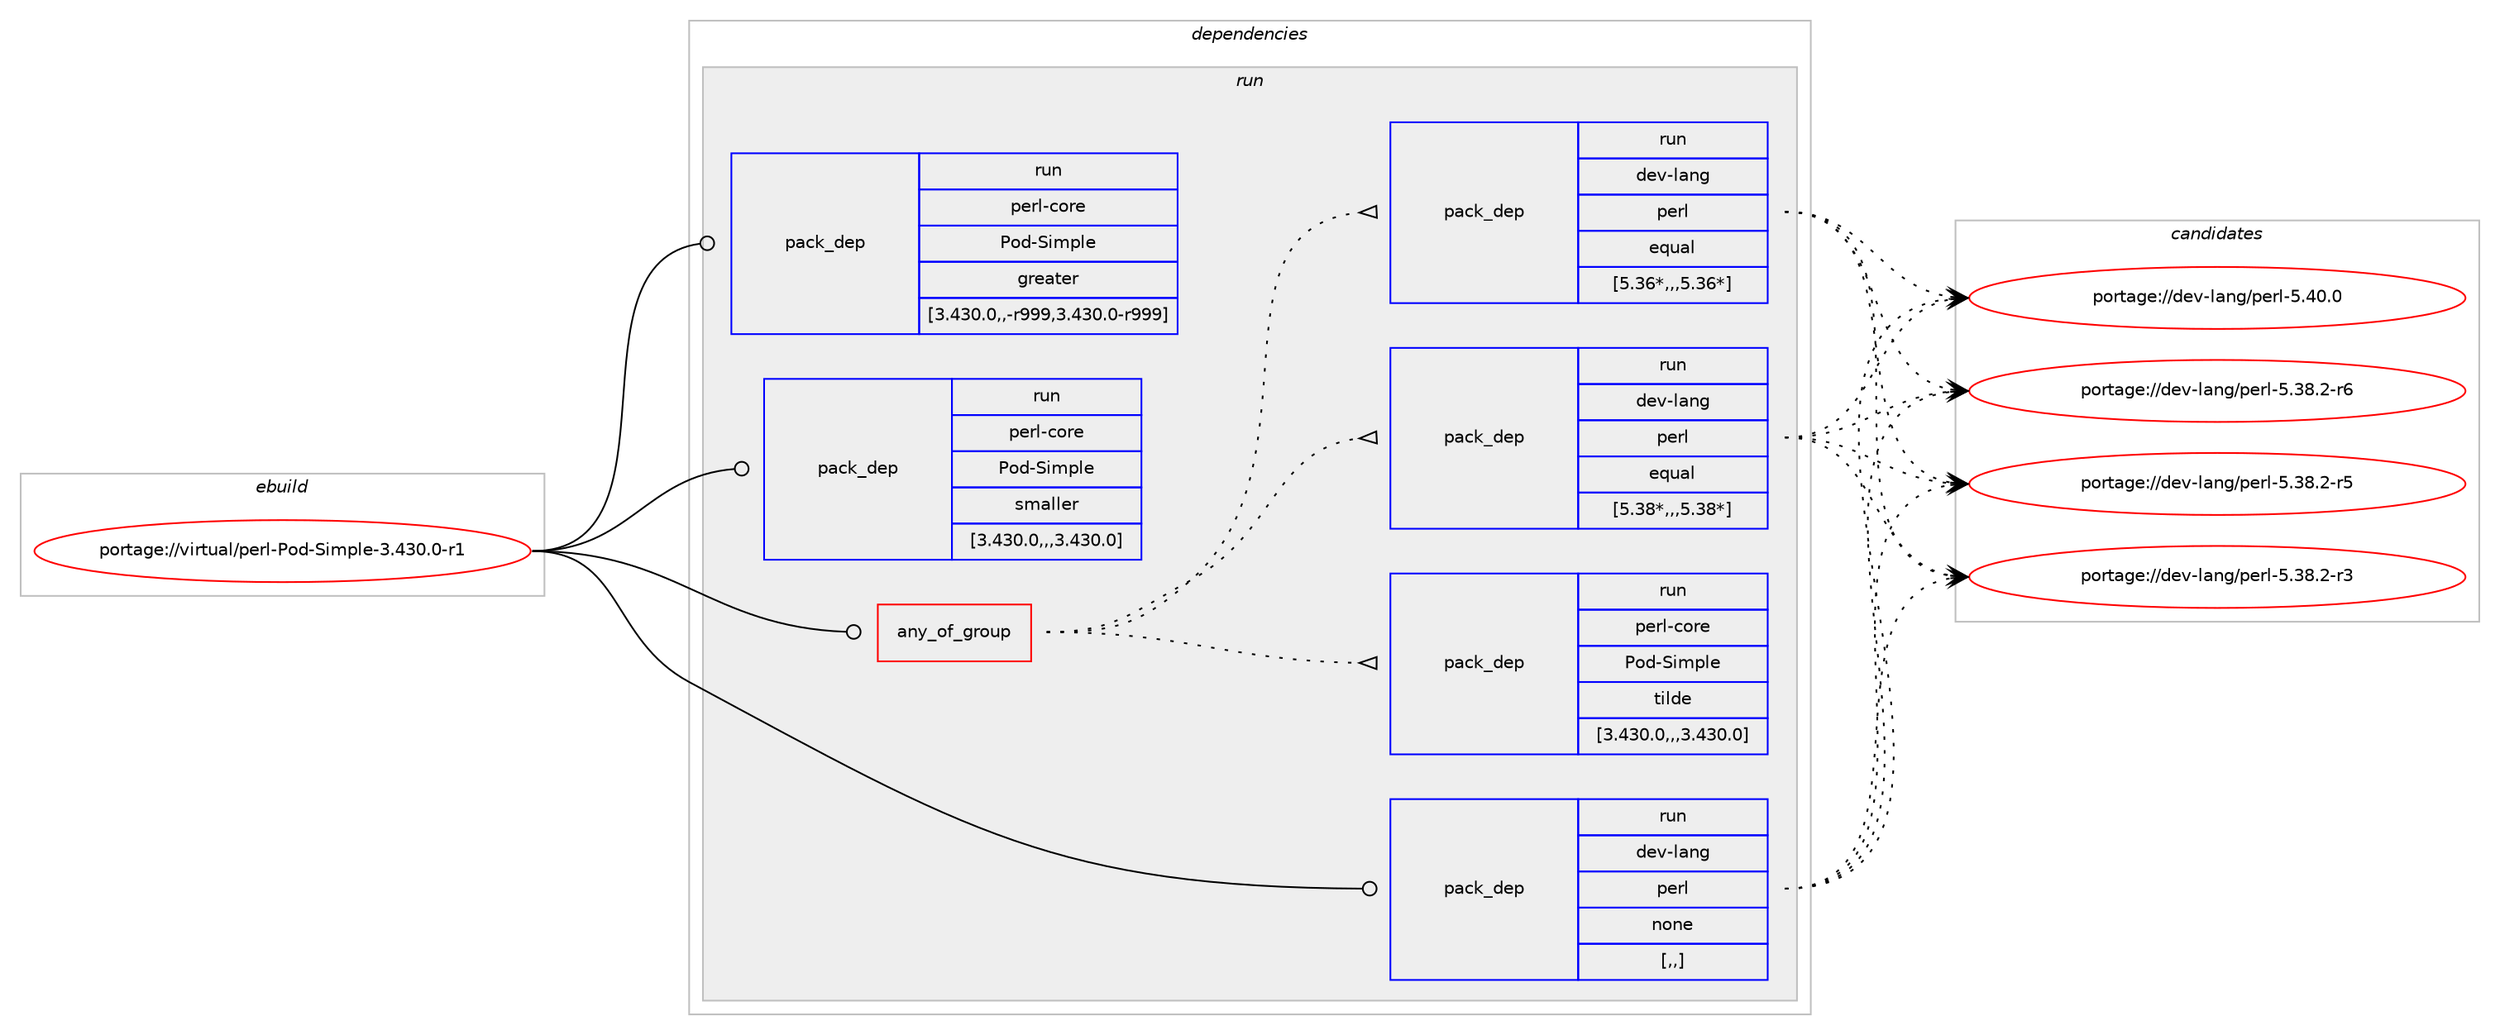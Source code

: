 digraph prolog {

# *************
# Graph options
# *************

newrank=true;
concentrate=true;
compound=true;
graph [rankdir=LR,fontname=Helvetica,fontsize=10,ranksep=1.5];#, ranksep=2.5, nodesep=0.2];
edge  [arrowhead=vee];
node  [fontname=Helvetica,fontsize=10];

# **********
# The ebuild
# **********

subgraph cluster_leftcol {
color=gray;
label=<<i>ebuild</i>>;
id [label="portage://virtual/perl-Pod-Simple-3.430.0-r1", color=red, width=4, href="../virtual/perl-Pod-Simple-3.430.0-r1.svg"];
}

# ****************
# The dependencies
# ****************

subgraph cluster_midcol {
color=gray;
label=<<i>dependencies</i>>;
subgraph cluster_compile {
fillcolor="#eeeeee";
style=filled;
label=<<i>compile</i>>;
}
subgraph cluster_compileandrun {
fillcolor="#eeeeee";
style=filled;
label=<<i>compile and run</i>>;
}
subgraph cluster_run {
fillcolor="#eeeeee";
style=filled;
label=<<i>run</i>>;
subgraph any40 {
dependency1348 [label=<<TABLE BORDER="0" CELLBORDER="1" CELLSPACING="0" CELLPADDING="4"><TR><TD CELLPADDING="10">any_of_group</TD></TR></TABLE>>, shape=none, color=red];subgraph pack1108 {
dependency1349 [label=<<TABLE BORDER="0" CELLBORDER="1" CELLSPACING="0" CELLPADDING="4" WIDTH="220"><TR><TD ROWSPAN="6" CELLPADDING="30">pack_dep</TD></TR><TR><TD WIDTH="110">run</TD></TR><TR><TD>dev-lang</TD></TR><TR><TD>perl</TD></TR><TR><TD>equal</TD></TR><TR><TD>[5.38*,,,5.38*]</TD></TR></TABLE>>, shape=none, color=blue];
}
dependency1348:e -> dependency1349:w [weight=20,style="dotted",arrowhead="oinv"];
subgraph pack1109 {
dependency1350 [label=<<TABLE BORDER="0" CELLBORDER="1" CELLSPACING="0" CELLPADDING="4" WIDTH="220"><TR><TD ROWSPAN="6" CELLPADDING="30">pack_dep</TD></TR><TR><TD WIDTH="110">run</TD></TR><TR><TD>dev-lang</TD></TR><TR><TD>perl</TD></TR><TR><TD>equal</TD></TR><TR><TD>[5.36*,,,5.36*]</TD></TR></TABLE>>, shape=none, color=blue];
}
dependency1348:e -> dependency1350:w [weight=20,style="dotted",arrowhead="oinv"];
subgraph pack1110 {
dependency1351 [label=<<TABLE BORDER="0" CELLBORDER="1" CELLSPACING="0" CELLPADDING="4" WIDTH="220"><TR><TD ROWSPAN="6" CELLPADDING="30">pack_dep</TD></TR><TR><TD WIDTH="110">run</TD></TR><TR><TD>perl-core</TD></TR><TR><TD>Pod-Simple</TD></TR><TR><TD>tilde</TD></TR><TR><TD>[3.430.0,,,3.430.0]</TD></TR></TABLE>>, shape=none, color=blue];
}
dependency1348:e -> dependency1351:w [weight=20,style="dotted",arrowhead="oinv"];
}
id:e -> dependency1348:w [weight=20,style="solid",arrowhead="odot"];
subgraph pack1111 {
dependency1352 [label=<<TABLE BORDER="0" CELLBORDER="1" CELLSPACING="0" CELLPADDING="4" WIDTH="220"><TR><TD ROWSPAN="6" CELLPADDING="30">pack_dep</TD></TR><TR><TD WIDTH="110">run</TD></TR><TR><TD>dev-lang</TD></TR><TR><TD>perl</TD></TR><TR><TD>none</TD></TR><TR><TD>[,,]</TD></TR></TABLE>>, shape=none, color=blue];
}
id:e -> dependency1352:w [weight=20,style="solid",arrowhead="odot"];
subgraph pack1112 {
dependency1353 [label=<<TABLE BORDER="0" CELLBORDER="1" CELLSPACING="0" CELLPADDING="4" WIDTH="220"><TR><TD ROWSPAN="6" CELLPADDING="30">pack_dep</TD></TR><TR><TD WIDTH="110">run</TD></TR><TR><TD>perl-core</TD></TR><TR><TD>Pod-Simple</TD></TR><TR><TD>greater</TD></TR><TR><TD>[3.430.0,,-r999,3.430.0-r999]</TD></TR></TABLE>>, shape=none, color=blue];
}
id:e -> dependency1353:w [weight=20,style="solid",arrowhead="odot"];
subgraph pack1113 {
dependency1354 [label=<<TABLE BORDER="0" CELLBORDER="1" CELLSPACING="0" CELLPADDING="4" WIDTH="220"><TR><TD ROWSPAN="6" CELLPADDING="30">pack_dep</TD></TR><TR><TD WIDTH="110">run</TD></TR><TR><TD>perl-core</TD></TR><TR><TD>Pod-Simple</TD></TR><TR><TD>smaller</TD></TR><TR><TD>[3.430.0,,,3.430.0]</TD></TR></TABLE>>, shape=none, color=blue];
}
id:e -> dependency1354:w [weight=20,style="solid",arrowhead="odot"];
}
}

# **************
# The candidates
# **************

subgraph cluster_choices {
rank=same;
color=gray;
label=<<i>candidates</i>>;

subgraph choice1108 {
color=black;
nodesep=1;
choice10010111845108971101034711210111410845534652484648 [label="portage://dev-lang/perl-5.40.0", color=red, width=4,href="../dev-lang/perl-5.40.0.svg"];
choice100101118451089711010347112101114108455346515646504511454 [label="portage://dev-lang/perl-5.38.2-r6", color=red, width=4,href="../dev-lang/perl-5.38.2-r6.svg"];
choice100101118451089711010347112101114108455346515646504511453 [label="portage://dev-lang/perl-5.38.2-r5", color=red, width=4,href="../dev-lang/perl-5.38.2-r5.svg"];
choice100101118451089711010347112101114108455346515646504511451 [label="portage://dev-lang/perl-5.38.2-r3", color=red, width=4,href="../dev-lang/perl-5.38.2-r3.svg"];
dependency1349:e -> choice10010111845108971101034711210111410845534652484648:w [style=dotted,weight="100"];
dependency1349:e -> choice100101118451089711010347112101114108455346515646504511454:w [style=dotted,weight="100"];
dependency1349:e -> choice100101118451089711010347112101114108455346515646504511453:w [style=dotted,weight="100"];
dependency1349:e -> choice100101118451089711010347112101114108455346515646504511451:w [style=dotted,weight="100"];
}
subgraph choice1109 {
color=black;
nodesep=1;
choice10010111845108971101034711210111410845534652484648 [label="portage://dev-lang/perl-5.40.0", color=red, width=4,href="../dev-lang/perl-5.40.0.svg"];
choice100101118451089711010347112101114108455346515646504511454 [label="portage://dev-lang/perl-5.38.2-r6", color=red, width=4,href="../dev-lang/perl-5.38.2-r6.svg"];
choice100101118451089711010347112101114108455346515646504511453 [label="portage://dev-lang/perl-5.38.2-r5", color=red, width=4,href="../dev-lang/perl-5.38.2-r5.svg"];
choice100101118451089711010347112101114108455346515646504511451 [label="portage://dev-lang/perl-5.38.2-r3", color=red, width=4,href="../dev-lang/perl-5.38.2-r3.svg"];
dependency1350:e -> choice10010111845108971101034711210111410845534652484648:w [style=dotted,weight="100"];
dependency1350:e -> choice100101118451089711010347112101114108455346515646504511454:w [style=dotted,weight="100"];
dependency1350:e -> choice100101118451089711010347112101114108455346515646504511453:w [style=dotted,weight="100"];
dependency1350:e -> choice100101118451089711010347112101114108455346515646504511451:w [style=dotted,weight="100"];
}
subgraph choice1110 {
color=black;
nodesep=1;
}
subgraph choice1111 {
color=black;
nodesep=1;
choice10010111845108971101034711210111410845534652484648 [label="portage://dev-lang/perl-5.40.0", color=red, width=4,href="../dev-lang/perl-5.40.0.svg"];
choice100101118451089711010347112101114108455346515646504511454 [label="portage://dev-lang/perl-5.38.2-r6", color=red, width=4,href="../dev-lang/perl-5.38.2-r6.svg"];
choice100101118451089711010347112101114108455346515646504511453 [label="portage://dev-lang/perl-5.38.2-r5", color=red, width=4,href="../dev-lang/perl-5.38.2-r5.svg"];
choice100101118451089711010347112101114108455346515646504511451 [label="portage://dev-lang/perl-5.38.2-r3", color=red, width=4,href="../dev-lang/perl-5.38.2-r3.svg"];
dependency1352:e -> choice10010111845108971101034711210111410845534652484648:w [style=dotted,weight="100"];
dependency1352:e -> choice100101118451089711010347112101114108455346515646504511454:w [style=dotted,weight="100"];
dependency1352:e -> choice100101118451089711010347112101114108455346515646504511453:w [style=dotted,weight="100"];
dependency1352:e -> choice100101118451089711010347112101114108455346515646504511451:w [style=dotted,weight="100"];
}
subgraph choice1112 {
color=black;
nodesep=1;
}
subgraph choice1113 {
color=black;
nodesep=1;
}
}

}

